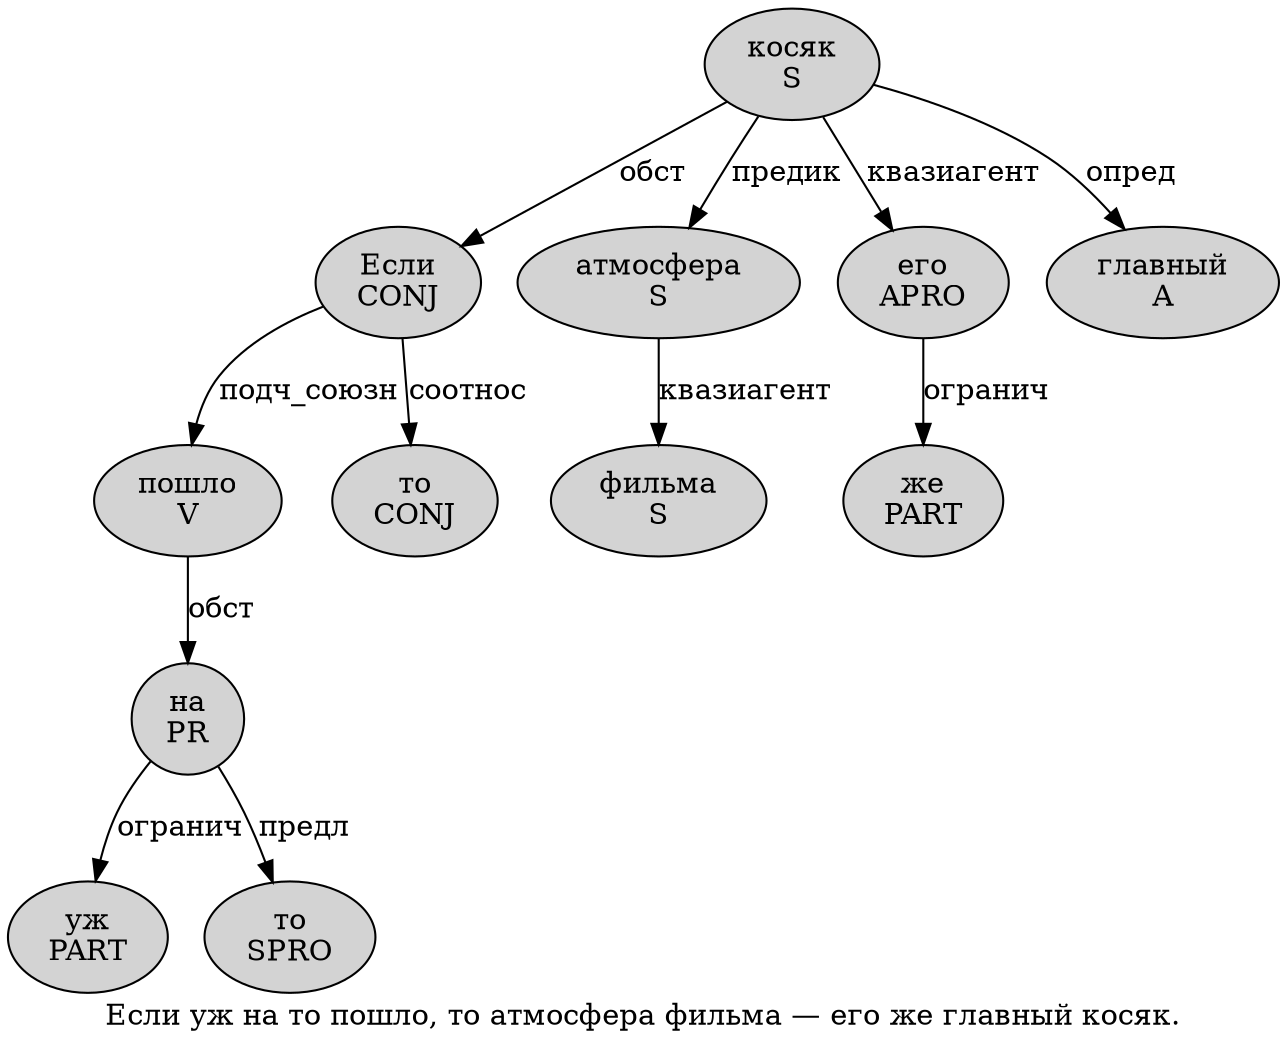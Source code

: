 digraph SENTENCE_4985 {
	graph [label="Если уж на то пошло, то атмосфера фильма — его же главный косяк."]
	node [style=filled]
		0 [label="Если
CONJ" color="" fillcolor=lightgray penwidth=1 shape=ellipse]
		1 [label="уж
PART" color="" fillcolor=lightgray penwidth=1 shape=ellipse]
		2 [label="на
PR" color="" fillcolor=lightgray penwidth=1 shape=ellipse]
		3 [label="то
SPRO" color="" fillcolor=lightgray penwidth=1 shape=ellipse]
		4 [label="пошло
V" color="" fillcolor=lightgray penwidth=1 shape=ellipse]
		6 [label="то
CONJ" color="" fillcolor=lightgray penwidth=1 shape=ellipse]
		7 [label="атмосфера
S" color="" fillcolor=lightgray penwidth=1 shape=ellipse]
		8 [label="фильма
S" color="" fillcolor=lightgray penwidth=1 shape=ellipse]
		10 [label="его
APRO" color="" fillcolor=lightgray penwidth=1 shape=ellipse]
		11 [label="же
PART" color="" fillcolor=lightgray penwidth=1 shape=ellipse]
		12 [label="главный
A" color="" fillcolor=lightgray penwidth=1 shape=ellipse]
		13 [label="косяк
S" color="" fillcolor=lightgray penwidth=1 shape=ellipse]
			0 -> 4 [label="подч_союзн"]
			0 -> 6 [label="соотнос"]
			4 -> 2 [label="обст"]
			7 -> 8 [label="квазиагент"]
			2 -> 1 [label="огранич"]
			2 -> 3 [label="предл"]
			10 -> 11 [label="огранич"]
			13 -> 0 [label="обст"]
			13 -> 7 [label="предик"]
			13 -> 10 [label="квазиагент"]
			13 -> 12 [label="опред"]
}